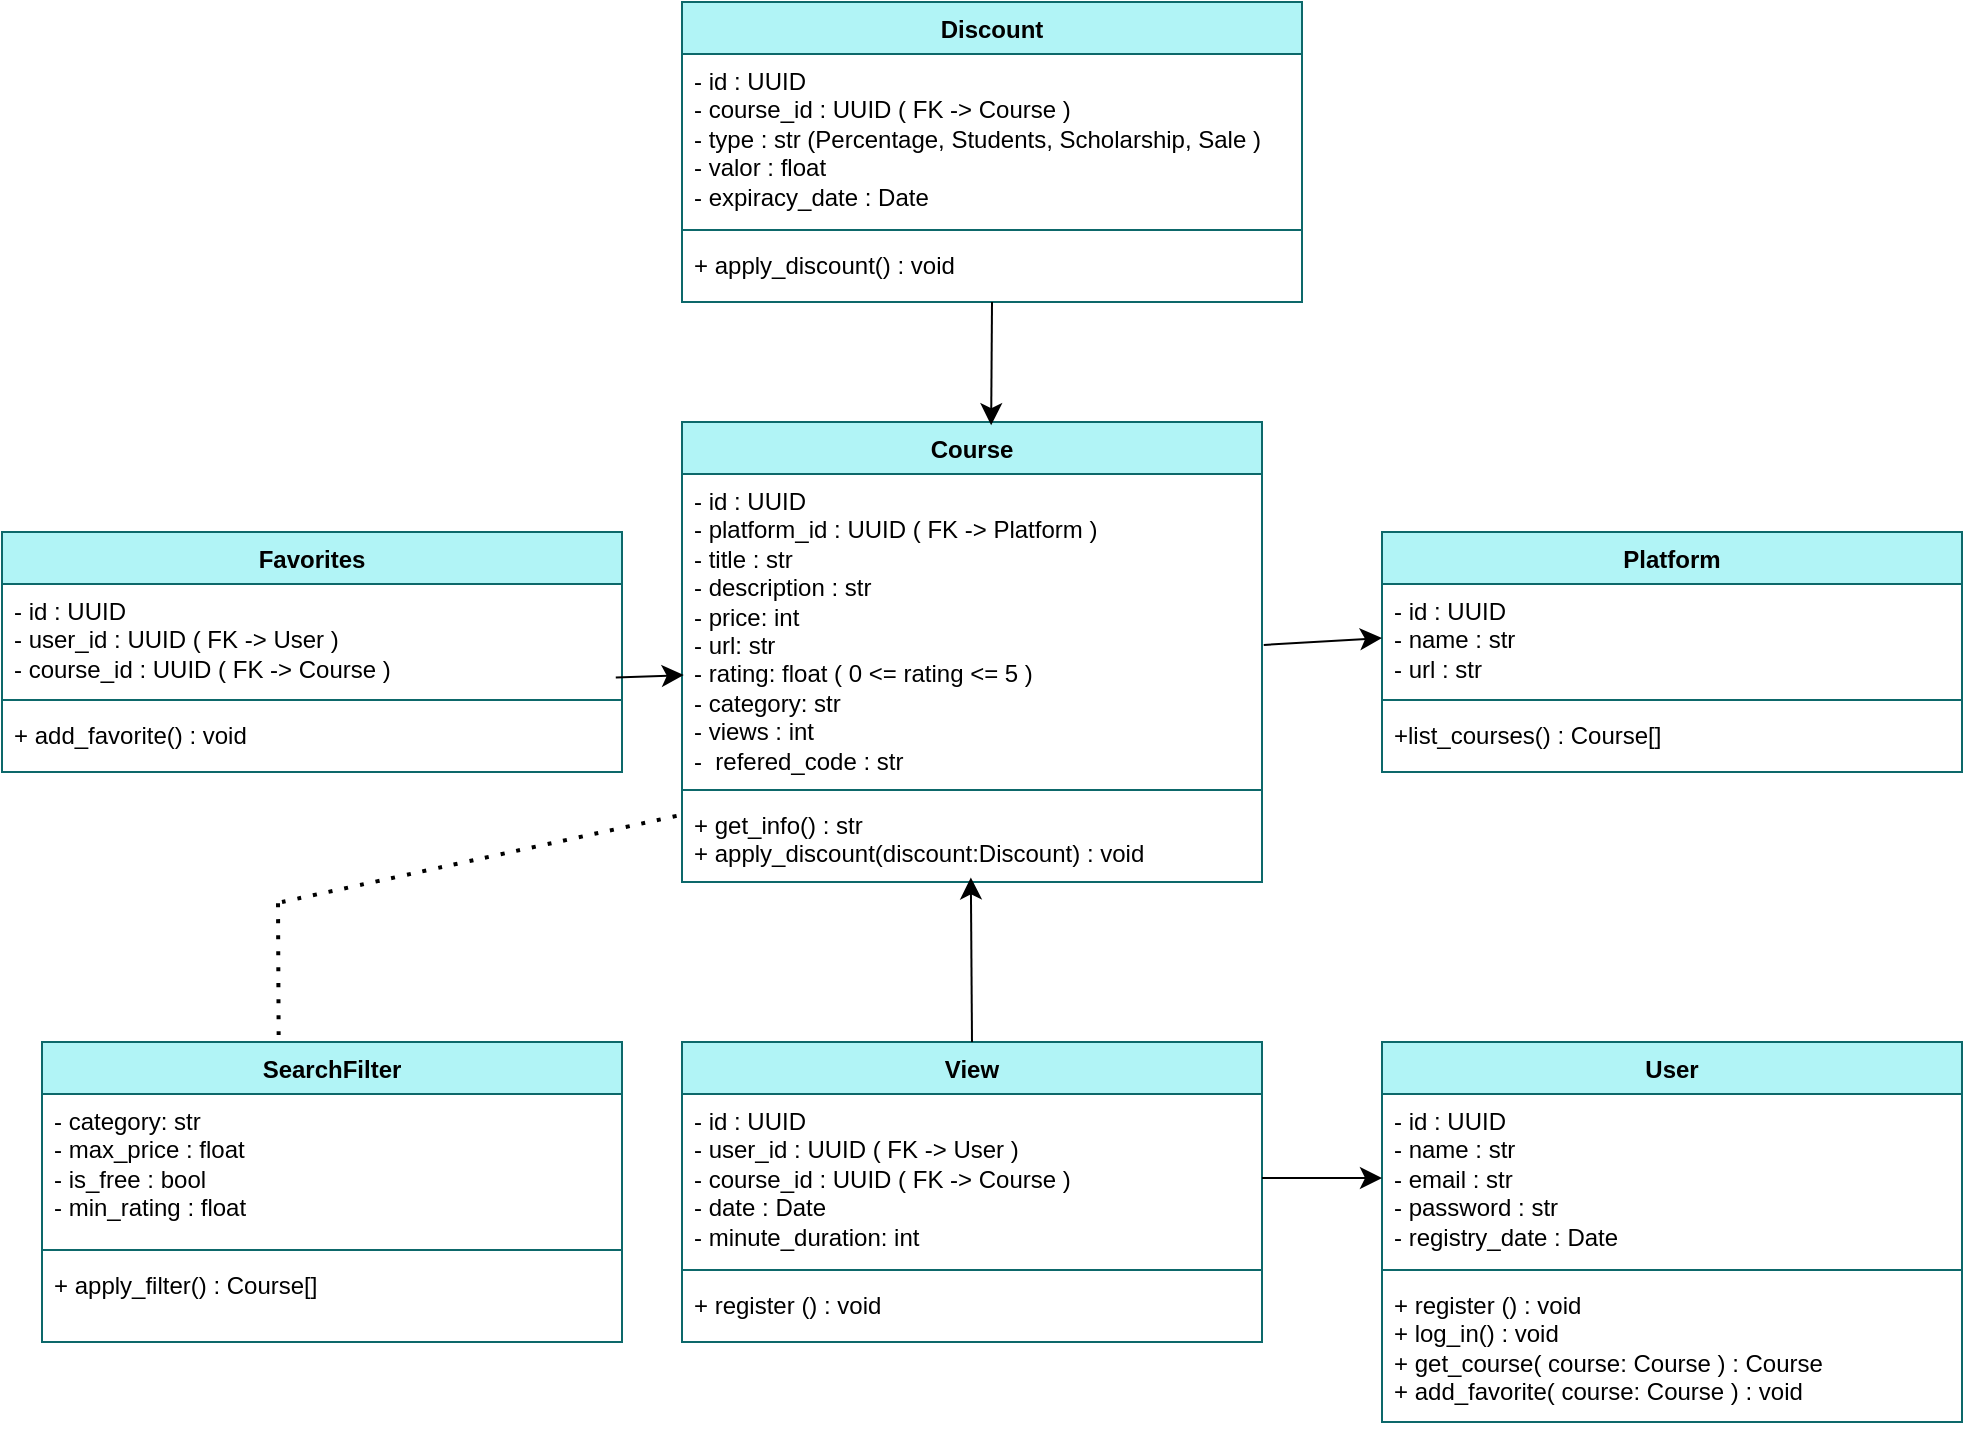 <mxfile version="26.0.11">
  <diagram id="C5RBs43oDa-KdzZeNtuy" name="Page-1">
    <mxGraphModel dx="1881" dy="1312" grid="1" gridSize="10" guides="1" tooltips="1" connect="1" arrows="1" fold="1" page="1" pageScale="1" pageWidth="827" pageHeight="1169" background="#ffffff" math="0" shadow="0">
      <root>
        <mxCell id="WIyWlLk6GJQsqaUBKTNV-0" />
        <mxCell id="WIyWlLk6GJQsqaUBKTNV-1" parent="WIyWlLk6GJQsqaUBKTNV-0" />
        <mxCell id="6L3-nmI1P39nmVWJ7QpO-8" value="Course" style="swimlane;fontStyle=1;align=center;verticalAlign=top;childLayout=stackLayout;horizontal=1;startSize=26;horizontalStack=0;resizeParent=1;resizeParentMax=0;resizeLast=0;collapsible=1;marginBottom=0;whiteSpace=wrap;html=1;fillColor=#B1F4F6;strokeColor=light-dark(#0d686a, #003435);" parent="WIyWlLk6GJQsqaUBKTNV-1" vertex="1">
          <mxGeometry x="320" y="550" width="290" height="230" as="geometry" />
        </mxCell>
        <mxCell id="6L3-nmI1P39nmVWJ7QpO-9" value="&lt;div&gt;- id : UUID &lt;br&gt;&lt;/div&gt;&lt;div&gt;- platform_id : UUID ( FK -&amp;gt; Platform )&lt;/div&gt;&lt;div&gt;- title : str&lt;/div&gt;&lt;div&gt;- description : str&lt;/div&gt;&lt;div&gt;- price: int&lt;/div&gt;&lt;div&gt;- url: str&lt;/div&gt;&lt;div&gt;- rating: float ( 0 &amp;lt;= rating &amp;lt;= 5 )&lt;/div&gt;&lt;div&gt;- category: str&lt;/div&gt;&lt;div&gt;- views : int&lt;/div&gt;&lt;div&gt;-&amp;nbsp; refered_code : str&lt;/div&gt;&lt;div&gt;&lt;br&gt;&lt;/div&gt;" style="text;strokeColor=none;fillColor=none;align=left;verticalAlign=top;spacingLeft=4;spacingRight=4;overflow=hidden;rotatable=0;points=[[0,0.5],[1,0.5]];portConstraint=eastwest;whiteSpace=wrap;html=1;" parent="6L3-nmI1P39nmVWJ7QpO-8" vertex="1">
          <mxGeometry y="26" width="290" height="154" as="geometry" />
        </mxCell>
        <mxCell id="6L3-nmI1P39nmVWJ7QpO-10" value="" style="line;strokeWidth=1;fillColor=none;align=left;verticalAlign=middle;spacingTop=-1;spacingLeft=3;spacingRight=3;rotatable=0;labelPosition=right;points=[];portConstraint=eastwest;strokeColor=inherit;" parent="6L3-nmI1P39nmVWJ7QpO-8" vertex="1">
          <mxGeometry y="180" width="290" height="8" as="geometry" />
        </mxCell>
        <mxCell id="6L3-nmI1P39nmVWJ7QpO-11" value="&lt;div&gt;+ get_info() : str&lt;/div&gt;&lt;div&gt;+ apply_discount(discount:Discount) : void&lt;/div&gt;&lt;div&gt;&lt;br&gt;&lt;/div&gt;" style="text;strokeColor=none;fillColor=none;align=left;verticalAlign=top;spacingLeft=4;spacingRight=4;overflow=hidden;rotatable=0;points=[[0,0.5],[1,0.5]];portConstraint=eastwest;whiteSpace=wrap;html=1;" parent="6L3-nmI1P39nmVWJ7QpO-8" vertex="1">
          <mxGeometry y="188" width="290" height="42" as="geometry" />
        </mxCell>
        <mxCell id="6L3-nmI1P39nmVWJ7QpO-13" value="View" style="swimlane;fontStyle=1;align=center;verticalAlign=top;childLayout=stackLayout;horizontal=1;startSize=26;horizontalStack=0;resizeParent=1;resizeParentMax=0;resizeLast=0;collapsible=1;marginBottom=0;whiteSpace=wrap;html=1;fillColor=#B1F4F6;strokeColor=light-dark(#0d686a, #003435);" parent="WIyWlLk6GJQsqaUBKTNV-1" vertex="1">
          <mxGeometry x="320" y="860" width="290" height="150" as="geometry" />
        </mxCell>
        <mxCell id="6L3-nmI1P39nmVWJ7QpO-14" value="&lt;div&gt;- id : UUID &lt;br&gt;&lt;/div&gt;&lt;div&gt;- user_id : UUID ( FK -&amp;gt; User )&lt;/div&gt;&lt;div&gt;- course_id : UUID ( FK -&amp;gt; Course )&lt;br&gt;&lt;/div&gt;&lt;div&gt;- date : Date&lt;br&gt;&lt;/div&gt;&lt;div&gt;- minute_duration: int &lt;br&gt;&lt;/div&gt;&lt;br&gt;&lt;div&gt;&lt;br&gt;&lt;/div&gt;" style="text;strokeColor=none;fillColor=none;align=left;verticalAlign=top;spacingLeft=4;spacingRight=4;overflow=hidden;rotatable=0;points=[[0,0.5],[1,0.5]];portConstraint=eastwest;whiteSpace=wrap;html=1;" parent="6L3-nmI1P39nmVWJ7QpO-13" vertex="1">
          <mxGeometry y="26" width="290" height="84" as="geometry" />
        </mxCell>
        <mxCell id="6L3-nmI1P39nmVWJ7QpO-15" value="" style="line;strokeWidth=1;fillColor=none;align=left;verticalAlign=middle;spacingTop=-1;spacingLeft=3;spacingRight=3;rotatable=0;labelPosition=right;points=[];portConstraint=eastwest;strokeColor=inherit;" parent="6L3-nmI1P39nmVWJ7QpO-13" vertex="1">
          <mxGeometry y="110" width="290" height="8" as="geometry" />
        </mxCell>
        <mxCell id="6L3-nmI1P39nmVWJ7QpO-16" value="+ register () : void" style="text;strokeColor=none;fillColor=none;align=left;verticalAlign=top;spacingLeft=4;spacingRight=4;overflow=hidden;rotatable=0;points=[[0,0.5],[1,0.5]];portConstraint=eastwest;whiteSpace=wrap;html=1;" parent="6L3-nmI1P39nmVWJ7QpO-13" vertex="1">
          <mxGeometry y="118" width="290" height="32" as="geometry" />
        </mxCell>
        <mxCell id="6L3-nmI1P39nmVWJ7QpO-17" value="User" style="swimlane;fontStyle=1;align=center;verticalAlign=top;childLayout=stackLayout;horizontal=1;startSize=26;horizontalStack=0;resizeParent=1;resizeParentMax=0;resizeLast=0;collapsible=1;marginBottom=0;whiteSpace=wrap;html=1;fillColor=#B1F4F6;strokeColor=light-dark(#0d686a, #003435);" parent="WIyWlLk6GJQsqaUBKTNV-1" vertex="1">
          <mxGeometry x="670" y="860" width="290" height="190" as="geometry" />
        </mxCell>
        <mxCell id="6L3-nmI1P39nmVWJ7QpO-18" value="&lt;div&gt;- id : UUID &lt;br&gt;&lt;/div&gt;&lt;div&gt;- name : str&lt;br&gt;&lt;/div&gt;&lt;div&gt;- email : str &lt;br&gt;&lt;/div&gt;&lt;div&gt;- password : str&lt;br&gt;&lt;/div&gt;&lt;div&gt;- registry_date : Date&lt;br&gt;&lt;/div&gt;&lt;br&gt;&lt;div&gt;&lt;br&gt;&lt;/div&gt;" style="text;strokeColor=none;fillColor=none;align=left;verticalAlign=top;spacingLeft=4;spacingRight=4;overflow=hidden;rotatable=0;points=[[0,0.5],[1,0.5]];portConstraint=eastwest;whiteSpace=wrap;html=1;" parent="6L3-nmI1P39nmVWJ7QpO-17" vertex="1">
          <mxGeometry y="26" width="290" height="84" as="geometry" />
        </mxCell>
        <mxCell id="6L3-nmI1P39nmVWJ7QpO-19" value="" style="line;strokeWidth=1;fillColor=none;align=left;verticalAlign=middle;spacingTop=-1;spacingLeft=3;spacingRight=3;rotatable=0;labelPosition=right;points=[];portConstraint=eastwest;strokeColor=inherit;" parent="6L3-nmI1P39nmVWJ7QpO-17" vertex="1">
          <mxGeometry y="110" width="290" height="8" as="geometry" />
        </mxCell>
        <mxCell id="6L3-nmI1P39nmVWJ7QpO-20" value="&lt;div&gt;+ register () : void&lt;/div&gt;&lt;div&gt;+ log_in() : void&lt;/div&gt;&lt;div&gt;+ get_course( course: Course ) : Course&lt;br&gt;&lt;/div&gt;&lt;div&gt;+ add_favorite( course: Course ) : void&lt;br&gt;&lt;/div&gt;" style="text;strokeColor=none;fillColor=none;align=left;verticalAlign=top;spacingLeft=4;spacingRight=4;overflow=hidden;rotatable=0;points=[[0,0.5],[1,0.5]];portConstraint=eastwest;whiteSpace=wrap;html=1;" parent="6L3-nmI1P39nmVWJ7QpO-17" vertex="1">
          <mxGeometry y="118" width="290" height="72" as="geometry" />
        </mxCell>
        <mxCell id="6L3-nmI1P39nmVWJ7QpO-21" value="Platform" style="swimlane;fontStyle=1;align=center;verticalAlign=top;childLayout=stackLayout;horizontal=1;startSize=26;horizontalStack=0;resizeParent=1;resizeParentMax=0;resizeLast=0;collapsible=1;marginBottom=0;whiteSpace=wrap;html=1;fillColor=#B1F4F6;strokeColor=light-dark(#0d686a, #003435);" parent="WIyWlLk6GJQsqaUBKTNV-1" vertex="1">
          <mxGeometry x="670" y="605" width="290" height="120" as="geometry" />
        </mxCell>
        <mxCell id="6L3-nmI1P39nmVWJ7QpO-22" value="&lt;div&gt;- id : UUID &lt;br&gt;&lt;/div&gt;&lt;div&gt;- name : str&lt;br&gt;&lt;/div&gt;&lt;div&gt;- url : str &lt;br&gt;&lt;/div&gt;&lt;div&gt;&lt;br&gt;&lt;/div&gt;&lt;div&gt;&lt;br&gt;&lt;/div&gt;&lt;br&gt;&lt;div&gt;&lt;br&gt;&lt;/div&gt;" style="text;strokeColor=none;fillColor=none;align=left;verticalAlign=top;spacingLeft=4;spacingRight=4;overflow=hidden;rotatable=0;points=[[0,0.5],[1,0.5]];portConstraint=eastwest;whiteSpace=wrap;html=1;" parent="6L3-nmI1P39nmVWJ7QpO-21" vertex="1">
          <mxGeometry y="26" width="290" height="54" as="geometry" />
        </mxCell>
        <mxCell id="6L3-nmI1P39nmVWJ7QpO-23" value="" style="line;strokeWidth=1;fillColor=none;align=left;verticalAlign=middle;spacingTop=-1;spacingLeft=3;spacingRight=3;rotatable=0;labelPosition=right;points=[];portConstraint=eastwest;strokeColor=inherit;" parent="6L3-nmI1P39nmVWJ7QpO-21" vertex="1">
          <mxGeometry y="80" width="290" height="8" as="geometry" />
        </mxCell>
        <mxCell id="6L3-nmI1P39nmVWJ7QpO-24" value="+list_courses() : Course[]" style="text;strokeColor=none;fillColor=none;align=left;verticalAlign=top;spacingLeft=4;spacingRight=4;overflow=hidden;rotatable=0;points=[[0,0.5],[1,0.5]];portConstraint=eastwest;whiteSpace=wrap;html=1;" parent="6L3-nmI1P39nmVWJ7QpO-21" vertex="1">
          <mxGeometry y="88" width="290" height="32" as="geometry" />
        </mxCell>
        <mxCell id="6L3-nmI1P39nmVWJ7QpO-25" value="Discount" style="swimlane;fontStyle=1;align=center;verticalAlign=top;childLayout=stackLayout;horizontal=1;startSize=26;horizontalStack=0;resizeParent=1;resizeParentMax=0;resizeLast=0;collapsible=1;marginBottom=0;whiteSpace=wrap;html=1;fillColor=#B1F4F6;strokeColor=light-dark(#0d686a, #003435);" parent="WIyWlLk6GJQsqaUBKTNV-1" vertex="1">
          <mxGeometry x="320" y="340" width="310" height="150" as="geometry" />
        </mxCell>
        <mxCell id="6L3-nmI1P39nmVWJ7QpO-26" value="&lt;div&gt;- id : UUID &lt;br&gt;&lt;/div&gt;&lt;div&gt;- course_id : UUID ( FK -&amp;gt; Course )&lt;br&gt;&lt;/div&gt;&lt;div&gt;- type : str (Percentage, Students, Scholarship, Sale )&lt;/div&gt;&lt;div&gt;- valor : float&lt;/div&gt;&lt;div&gt;- expiracy_date : Date &lt;br&gt;&lt;/div&gt;&lt;div&gt;&lt;br&gt;&lt;/div&gt;&lt;div&gt;&lt;br&gt;&lt;/div&gt;&lt;br&gt;&lt;div&gt;&lt;br&gt;&lt;/div&gt;" style="text;strokeColor=none;fillColor=none;align=left;verticalAlign=top;spacingLeft=4;spacingRight=4;overflow=hidden;rotatable=0;points=[[0,0.5],[1,0.5]];portConstraint=eastwest;whiteSpace=wrap;html=1;" parent="6L3-nmI1P39nmVWJ7QpO-25" vertex="1">
          <mxGeometry y="26" width="310" height="84" as="geometry" />
        </mxCell>
        <mxCell id="6L3-nmI1P39nmVWJ7QpO-27" value="" style="line;strokeWidth=1;fillColor=none;align=left;verticalAlign=middle;spacingTop=-1;spacingLeft=3;spacingRight=3;rotatable=0;labelPosition=right;points=[];portConstraint=eastwest;strokeColor=inherit;" parent="6L3-nmI1P39nmVWJ7QpO-25" vertex="1">
          <mxGeometry y="110" width="310" height="8" as="geometry" />
        </mxCell>
        <mxCell id="6L3-nmI1P39nmVWJ7QpO-28" value="+ apply_discount() : void" style="text;strokeColor=none;fillColor=none;align=left;verticalAlign=top;spacingLeft=4;spacingRight=4;overflow=hidden;rotatable=0;points=[[0,0.5],[1,0.5]];portConstraint=eastwest;whiteSpace=wrap;html=1;" parent="6L3-nmI1P39nmVWJ7QpO-25" vertex="1">
          <mxGeometry y="118" width="310" height="32" as="geometry" />
        </mxCell>
        <mxCell id="ELeCMsGCXbmOcIvzsZIU-0" value="Favorites" style="swimlane;fontStyle=1;align=center;verticalAlign=top;childLayout=stackLayout;horizontal=1;startSize=26;horizontalStack=0;resizeParent=1;resizeParentMax=0;resizeLast=0;collapsible=1;marginBottom=0;whiteSpace=wrap;html=1;fillColor=#B1F4F6;strokeColor=light-dark(#0d686a, #003435);" vertex="1" parent="WIyWlLk6GJQsqaUBKTNV-1">
          <mxGeometry x="-20" y="605" width="310" height="120" as="geometry" />
        </mxCell>
        <mxCell id="ELeCMsGCXbmOcIvzsZIU-1" value="&lt;div&gt;- id : UUID &lt;br&gt;&lt;/div&gt;&lt;div&gt;- user_id : UUID ( FK -&amp;gt; User )&lt;/div&gt;&lt;div&gt;- course_id : UUID ( FK -&amp;gt; Course )&lt;/div&gt;&lt;div&gt;&lt;br&gt;&lt;/div&gt;&lt;div&gt;&lt;br&gt;&lt;/div&gt;&lt;div&gt;&lt;br&gt;&lt;/div&gt;&lt;div&gt;&lt;br&gt;&lt;/div&gt;&lt;br&gt;&lt;div&gt;&lt;br&gt;&lt;/div&gt;&lt;div&gt;&lt;br&gt;&lt;/div&gt;&lt;div&gt;&lt;br&gt;&lt;/div&gt;" style="text;strokeColor=none;fillColor=none;align=left;verticalAlign=top;spacingLeft=4;spacingRight=4;overflow=hidden;rotatable=0;points=[[0,0.5],[1,0.5]];portConstraint=eastwest;whiteSpace=wrap;html=1;" vertex="1" parent="ELeCMsGCXbmOcIvzsZIU-0">
          <mxGeometry y="26" width="310" height="54" as="geometry" />
        </mxCell>
        <mxCell id="ELeCMsGCXbmOcIvzsZIU-2" value="" style="line;strokeWidth=1;fillColor=none;align=left;verticalAlign=middle;spacingTop=-1;spacingLeft=3;spacingRight=3;rotatable=0;labelPosition=right;points=[];portConstraint=eastwest;strokeColor=inherit;" vertex="1" parent="ELeCMsGCXbmOcIvzsZIU-0">
          <mxGeometry y="80" width="310" height="8" as="geometry" />
        </mxCell>
        <mxCell id="ELeCMsGCXbmOcIvzsZIU-3" value="+ add_favorite() : void" style="text;strokeColor=none;fillColor=none;align=left;verticalAlign=top;spacingLeft=4;spacingRight=4;overflow=hidden;rotatable=0;points=[[0,0.5],[1,0.5]];portConstraint=eastwest;whiteSpace=wrap;html=1;" vertex="1" parent="ELeCMsGCXbmOcIvzsZIU-0">
          <mxGeometry y="88" width="310" height="32" as="geometry" />
        </mxCell>
        <mxCell id="ELeCMsGCXbmOcIvzsZIU-4" value="SearchFilter" style="swimlane;fontStyle=1;align=center;verticalAlign=top;childLayout=stackLayout;horizontal=1;startSize=26;horizontalStack=0;resizeParent=1;resizeParentMax=0;resizeLast=0;collapsible=1;marginBottom=0;whiteSpace=wrap;html=1;fillColor=#B1F4F6;strokeColor=light-dark(#0d686a, #003435);" vertex="1" parent="WIyWlLk6GJQsqaUBKTNV-1">
          <mxGeometry y="860" width="290" height="150" as="geometry" />
        </mxCell>
        <mxCell id="ELeCMsGCXbmOcIvzsZIU-5" value="&lt;div&gt;- category: str&lt;/div&gt;&lt;div&gt;- max_price : float&lt;/div&gt;&lt;div&gt;- is_free : bool&lt;/div&gt;&lt;div&gt;- min_rating : float&lt;br&gt;&lt;/div&gt;" style="text;strokeColor=none;fillColor=none;align=left;verticalAlign=top;spacingLeft=4;spacingRight=4;overflow=hidden;rotatable=0;points=[[0,0.5],[1,0.5]];portConstraint=eastwest;whiteSpace=wrap;html=1;" vertex="1" parent="ELeCMsGCXbmOcIvzsZIU-4">
          <mxGeometry y="26" width="290" height="74" as="geometry" />
        </mxCell>
        <mxCell id="ELeCMsGCXbmOcIvzsZIU-6" value="" style="line;strokeWidth=1;fillColor=none;align=left;verticalAlign=middle;spacingTop=-1;spacingLeft=3;spacingRight=3;rotatable=0;labelPosition=right;points=[];portConstraint=eastwest;strokeColor=inherit;" vertex="1" parent="ELeCMsGCXbmOcIvzsZIU-4">
          <mxGeometry y="100" width="290" height="8" as="geometry" />
        </mxCell>
        <mxCell id="ELeCMsGCXbmOcIvzsZIU-7" value="+ apply_filter() : Course[]" style="text;strokeColor=none;fillColor=none;align=left;verticalAlign=top;spacingLeft=4;spacingRight=4;overflow=hidden;rotatable=0;points=[[0,0.5],[1,0.5]];portConstraint=eastwest;whiteSpace=wrap;html=1;" vertex="1" parent="ELeCMsGCXbmOcIvzsZIU-4">
          <mxGeometry y="108" width="290" height="42" as="geometry" />
        </mxCell>
        <mxCell id="ELeCMsGCXbmOcIvzsZIU-9" style="edgeStyle=none;curved=1;rounded=0;orthogonalLoop=1;jettySize=auto;html=1;exitX=0.75;exitY=0;exitDx=0;exitDy=0;fontSize=12;startSize=8;endSize=8;" edge="1" parent="WIyWlLk6GJQsqaUBKTNV-1" source="ELeCMsGCXbmOcIvzsZIU-0" target="ELeCMsGCXbmOcIvzsZIU-0">
          <mxGeometry relative="1" as="geometry" />
        </mxCell>
        <mxCell id="ELeCMsGCXbmOcIvzsZIU-11" value="" style="endArrow=classic;html=1;rounded=0;fontSize=12;startSize=8;endSize=8;curved=1;exitX=0.5;exitY=1;exitDx=0;exitDy=0;entryX=0.533;entryY=0.007;entryDx=0;entryDy=0;entryPerimeter=0;" edge="1" parent="WIyWlLk6GJQsqaUBKTNV-1" source="6L3-nmI1P39nmVWJ7QpO-25" target="6L3-nmI1P39nmVWJ7QpO-8">
          <mxGeometry width="50" height="50" relative="1" as="geometry">
            <mxPoint x="460" y="540" as="sourcePoint" />
            <mxPoint x="510" y="490" as="targetPoint" />
          </mxGeometry>
        </mxCell>
        <mxCell id="ELeCMsGCXbmOcIvzsZIU-12" value="" style="endArrow=classic;html=1;rounded=0;fontSize=12;startSize=8;endSize=8;curved=1;entryX=0;entryY=0.5;entryDx=0;entryDy=0;exitX=1.003;exitY=0.555;exitDx=0;exitDy=0;exitPerimeter=0;" edge="1" parent="WIyWlLk6GJQsqaUBKTNV-1" source="6L3-nmI1P39nmVWJ7QpO-9" target="6L3-nmI1P39nmVWJ7QpO-22">
          <mxGeometry width="50" height="50" relative="1" as="geometry">
            <mxPoint x="440" y="720" as="sourcePoint" />
            <mxPoint x="490" y="670" as="targetPoint" />
          </mxGeometry>
        </mxCell>
        <mxCell id="ELeCMsGCXbmOcIvzsZIU-13" value="" style="endArrow=classic;html=1;rounded=0;fontSize=12;startSize=8;endSize=8;curved=1;exitX=1;exitY=0.5;exitDx=0;exitDy=0;entryX=0;entryY=0.5;entryDx=0;entryDy=0;" edge="1" parent="WIyWlLk6GJQsqaUBKTNV-1" source="6L3-nmI1P39nmVWJ7QpO-14" target="6L3-nmI1P39nmVWJ7QpO-18">
          <mxGeometry width="50" height="50" relative="1" as="geometry">
            <mxPoint x="440" y="720" as="sourcePoint" />
            <mxPoint x="490" y="670" as="targetPoint" />
          </mxGeometry>
        </mxCell>
        <mxCell id="ELeCMsGCXbmOcIvzsZIU-14" value="" style="endArrow=classic;html=1;rounded=0;fontSize=12;startSize=8;endSize=8;curved=1;exitX=0.5;exitY=0;exitDx=0;exitDy=0;entryX=0.498;entryY=0.946;entryDx=0;entryDy=0;entryPerimeter=0;" edge="1" parent="WIyWlLk6GJQsqaUBKTNV-1" source="6L3-nmI1P39nmVWJ7QpO-13" target="6L3-nmI1P39nmVWJ7QpO-11">
          <mxGeometry width="50" height="50" relative="1" as="geometry">
            <mxPoint x="440" y="720" as="sourcePoint" />
            <mxPoint x="490" y="670" as="targetPoint" />
          </mxGeometry>
        </mxCell>
        <mxCell id="ELeCMsGCXbmOcIvzsZIU-15" value="" style="endArrow=classic;html=1;rounded=0;fontSize=12;startSize=8;endSize=8;curved=1;exitX=0.99;exitY=0.866;exitDx=0;exitDy=0;exitPerimeter=0;entryX=0.003;entryY=0.653;entryDx=0;entryDy=0;entryPerimeter=0;" edge="1" parent="WIyWlLk6GJQsqaUBKTNV-1" source="ELeCMsGCXbmOcIvzsZIU-1" target="6L3-nmI1P39nmVWJ7QpO-9">
          <mxGeometry width="50" height="50" relative="1" as="geometry">
            <mxPoint x="440" y="720" as="sourcePoint" />
            <mxPoint x="490" y="670" as="targetPoint" />
          </mxGeometry>
        </mxCell>
        <mxCell id="ELeCMsGCXbmOcIvzsZIU-16" value="" style="endArrow=none;dashed=1;html=1;dashPattern=1 3;strokeWidth=2;rounded=0;fontSize=12;startSize=8;endSize=8;curved=1;exitX=0.408;exitY=-0.023;exitDx=0;exitDy=0;exitPerimeter=0;" edge="1" parent="WIyWlLk6GJQsqaUBKTNV-1" source="ELeCMsGCXbmOcIvzsZIU-4">
          <mxGeometry width="50" height="50" relative="1" as="geometry">
            <mxPoint x="440" y="720" as="sourcePoint" />
            <mxPoint x="118" y="790" as="targetPoint" />
          </mxGeometry>
        </mxCell>
        <mxCell id="ELeCMsGCXbmOcIvzsZIU-17" value="" style="endArrow=none;dashed=1;html=1;dashPattern=1 3;strokeWidth=2;rounded=0;fontSize=12;startSize=8;endSize=8;curved=1;entryX=-0.002;entryY=0.202;entryDx=0;entryDy=0;entryPerimeter=0;" edge="1" parent="WIyWlLk6GJQsqaUBKTNV-1" target="6L3-nmI1P39nmVWJ7QpO-11">
          <mxGeometry width="50" height="50" relative="1" as="geometry">
            <mxPoint x="120" y="790" as="sourcePoint" />
            <mxPoint x="490" y="670" as="targetPoint" />
          </mxGeometry>
        </mxCell>
      </root>
    </mxGraphModel>
  </diagram>
</mxfile>
